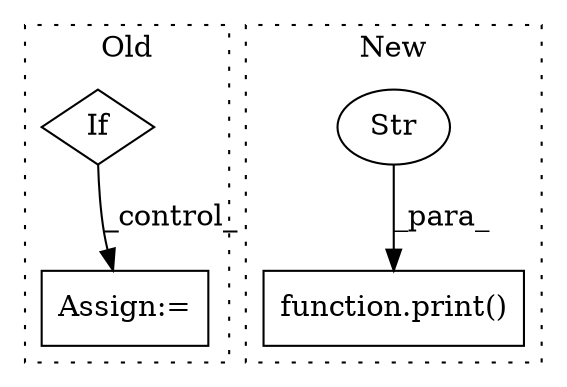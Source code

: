digraph G {
subgraph cluster0 {
1 [label="If" a="96" s="1027,1089" l="3,14" shape="diamond"];
3 [label="Assign:=" a="68" s="1127" l="3" shape="box"];
label = "Old";
style="dotted";
}
subgraph cluster1 {
2 [label="function.print()" a="75" s="2392,2449" l="6,1" shape="box"];
4 [label="Str" a="66" s="2398" l="28" shape="ellipse"];
label = "New";
style="dotted";
}
1 -> 3 [label="_control_"];
4 -> 2 [label="_para_"];
}